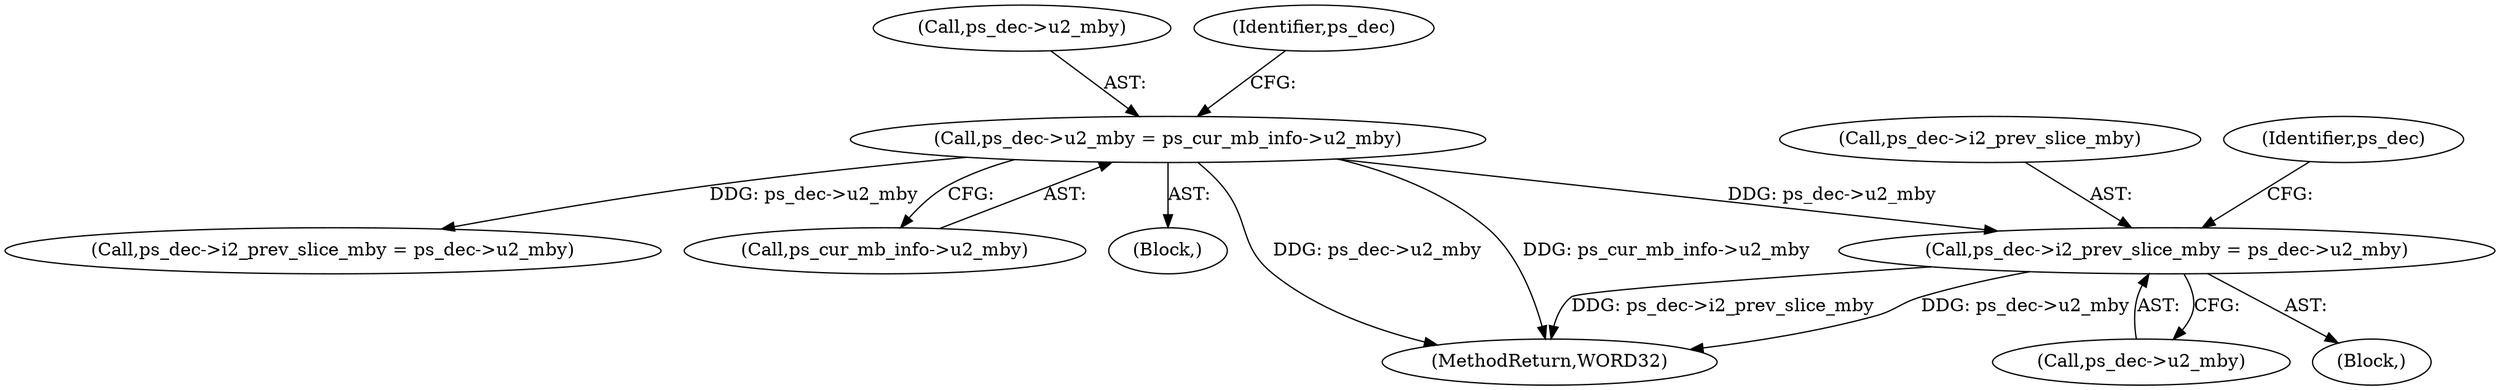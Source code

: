 digraph "0_Android_d4841f1161bdb5e13cb19e81af42437a634dd6ef@pointer" {
"1001337" [label="(Call,ps_dec->i2_prev_slice_mby = ps_dec->u2_mby)"];
"1000573" [label="(Call,ps_dec->u2_mby = ps_cur_mb_info->u2_mby)"];
"1001364" [label="(MethodReturn,WORD32)"];
"1000136" [label="(Block,)"];
"1001337" [label="(Call,ps_dec->i2_prev_slice_mby = ps_dec->u2_mby)"];
"1000740" [label="(Call,ps_dec->i2_prev_slice_mby = ps_dec->u2_mby)"];
"1000574" [label="(Call,ps_dec->u2_mby)"];
"1001341" [label="(Call,ps_dec->u2_mby)"];
"1000577" [label="(Call,ps_cur_mb_info->u2_mby)"];
"1001338" [label="(Call,ps_dec->i2_prev_slice_mby)"];
"1001347" [label="(Identifier,ps_dec)"];
"1000528" [label="(Block,)"];
"1000582" [label="(Identifier,ps_dec)"];
"1000573" [label="(Call,ps_dec->u2_mby = ps_cur_mb_info->u2_mby)"];
"1001337" -> "1000136"  [label="AST: "];
"1001337" -> "1001341"  [label="CFG: "];
"1001338" -> "1001337"  [label="AST: "];
"1001341" -> "1001337"  [label="AST: "];
"1001347" -> "1001337"  [label="CFG: "];
"1001337" -> "1001364"  [label="DDG: ps_dec->i2_prev_slice_mby"];
"1001337" -> "1001364"  [label="DDG: ps_dec->u2_mby"];
"1000573" -> "1001337"  [label="DDG: ps_dec->u2_mby"];
"1000573" -> "1000528"  [label="AST: "];
"1000573" -> "1000577"  [label="CFG: "];
"1000574" -> "1000573"  [label="AST: "];
"1000577" -> "1000573"  [label="AST: "];
"1000582" -> "1000573"  [label="CFG: "];
"1000573" -> "1001364"  [label="DDG: ps_cur_mb_info->u2_mby"];
"1000573" -> "1001364"  [label="DDG: ps_dec->u2_mby"];
"1000573" -> "1000740"  [label="DDG: ps_dec->u2_mby"];
}
